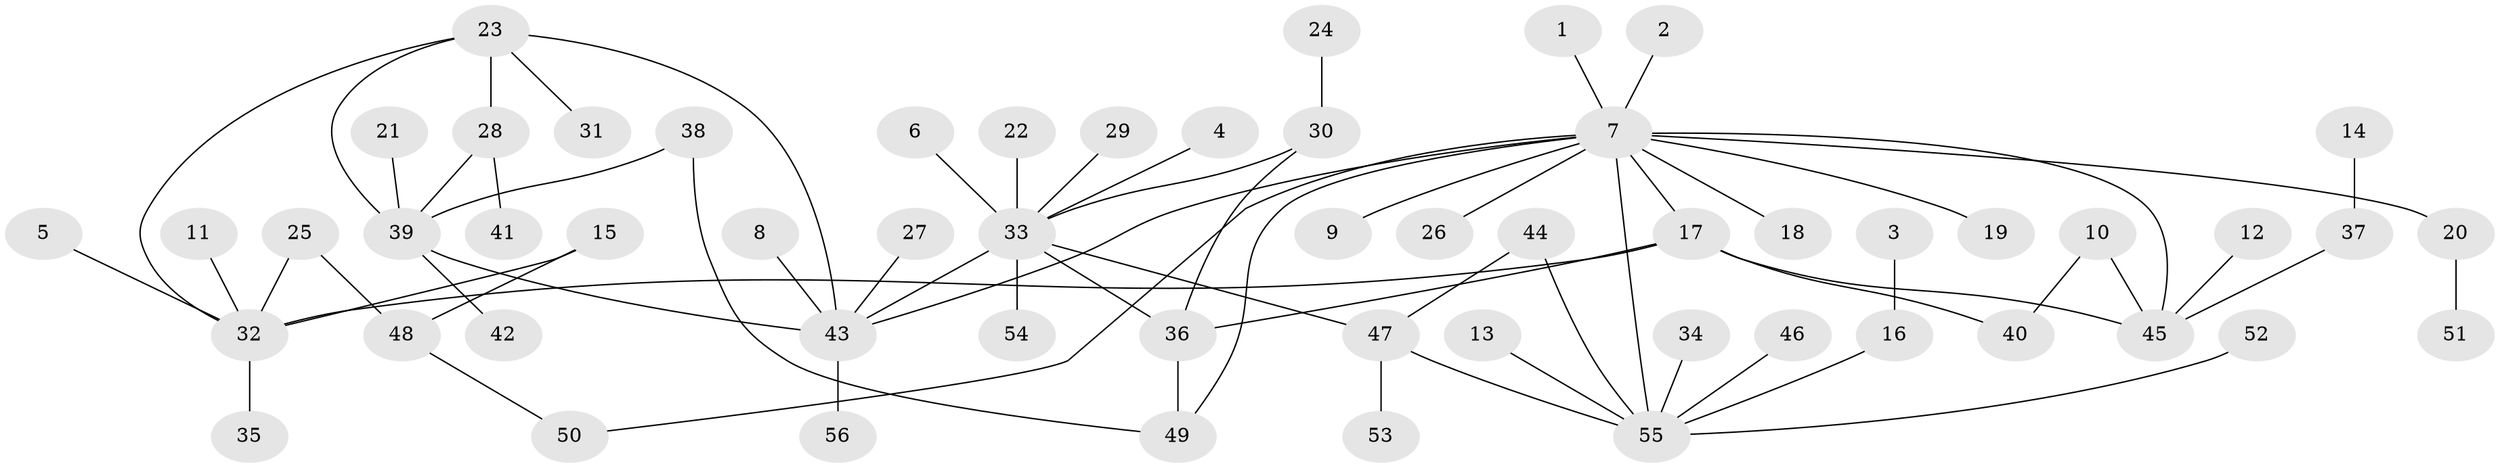 // original degree distribution, {15: 0.00909090909090909, 2: 0.15454545454545454, 1: 0.6181818181818182, 9: 0.01818181818181818, 7: 0.02727272727272727, 8: 0.00909090909090909, 10: 0.00909090909090909, 11: 0.00909090909090909, 4: 0.05454545454545454, 5: 0.02727272727272727, 3: 0.05454545454545454, 6: 0.00909090909090909}
// Generated by graph-tools (version 1.1) at 2025/01/03/09/25 03:01:43]
// undirected, 56 vertices, 68 edges
graph export_dot {
graph [start="1"]
  node [color=gray90,style=filled];
  1;
  2;
  3;
  4;
  5;
  6;
  7;
  8;
  9;
  10;
  11;
  12;
  13;
  14;
  15;
  16;
  17;
  18;
  19;
  20;
  21;
  22;
  23;
  24;
  25;
  26;
  27;
  28;
  29;
  30;
  31;
  32;
  33;
  34;
  35;
  36;
  37;
  38;
  39;
  40;
  41;
  42;
  43;
  44;
  45;
  46;
  47;
  48;
  49;
  50;
  51;
  52;
  53;
  54;
  55;
  56;
  1 -- 7 [weight=1.0];
  2 -- 7 [weight=1.0];
  3 -- 16 [weight=1.0];
  4 -- 33 [weight=1.0];
  5 -- 32 [weight=1.0];
  6 -- 33 [weight=1.0];
  7 -- 9 [weight=1.0];
  7 -- 17 [weight=1.0];
  7 -- 18 [weight=1.0];
  7 -- 19 [weight=1.0];
  7 -- 20 [weight=1.0];
  7 -- 26 [weight=1.0];
  7 -- 43 [weight=1.0];
  7 -- 45 [weight=1.0];
  7 -- 49 [weight=1.0];
  7 -- 50 [weight=1.0];
  7 -- 55 [weight=1.0];
  8 -- 43 [weight=1.0];
  10 -- 40 [weight=1.0];
  10 -- 45 [weight=1.0];
  11 -- 32 [weight=1.0];
  12 -- 45 [weight=1.0];
  13 -- 55 [weight=1.0];
  14 -- 37 [weight=1.0];
  15 -- 32 [weight=1.0];
  15 -- 48 [weight=1.0];
  16 -- 55 [weight=1.0];
  17 -- 32 [weight=1.0];
  17 -- 36 [weight=1.0];
  17 -- 40 [weight=1.0];
  17 -- 45 [weight=1.0];
  20 -- 51 [weight=1.0];
  21 -- 39 [weight=1.0];
  22 -- 33 [weight=1.0];
  23 -- 28 [weight=1.0];
  23 -- 31 [weight=1.0];
  23 -- 32 [weight=1.0];
  23 -- 39 [weight=1.0];
  23 -- 43 [weight=1.0];
  24 -- 30 [weight=1.0];
  25 -- 32 [weight=1.0];
  25 -- 48 [weight=1.0];
  27 -- 43 [weight=1.0];
  28 -- 39 [weight=1.0];
  28 -- 41 [weight=1.0];
  29 -- 33 [weight=1.0];
  30 -- 33 [weight=1.0];
  30 -- 36 [weight=1.0];
  32 -- 35 [weight=1.0];
  33 -- 36 [weight=2.0];
  33 -- 43 [weight=1.0];
  33 -- 47 [weight=1.0];
  33 -- 54 [weight=1.0];
  34 -- 55 [weight=1.0];
  36 -- 49 [weight=1.0];
  37 -- 45 [weight=1.0];
  38 -- 39 [weight=1.0];
  38 -- 49 [weight=1.0];
  39 -- 42 [weight=1.0];
  39 -- 43 [weight=2.0];
  43 -- 56 [weight=1.0];
  44 -- 47 [weight=1.0];
  44 -- 55 [weight=1.0];
  46 -- 55 [weight=1.0];
  47 -- 53 [weight=1.0];
  47 -- 55 [weight=1.0];
  48 -- 50 [weight=1.0];
  52 -- 55 [weight=1.0];
}
